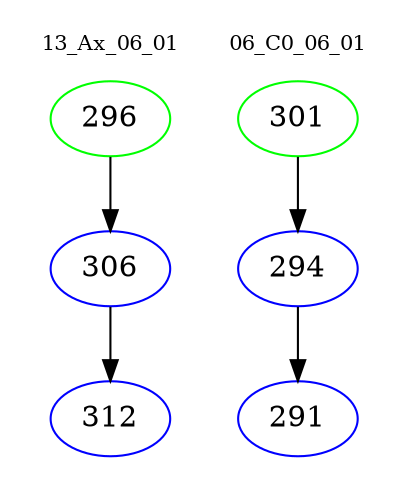 digraph{
subgraph cluster_0 {
color = white
label = "13_Ax_06_01";
fontsize=10;
T0_296 [label="296", color="green"]
T0_296 -> T0_306 [color="black"]
T0_306 [label="306", color="blue"]
T0_306 -> T0_312 [color="black"]
T0_312 [label="312", color="blue"]
}
subgraph cluster_1 {
color = white
label = "06_C0_06_01";
fontsize=10;
T1_301 [label="301", color="green"]
T1_301 -> T1_294 [color="black"]
T1_294 [label="294", color="blue"]
T1_294 -> T1_291 [color="black"]
T1_291 [label="291", color="blue"]
}
}
